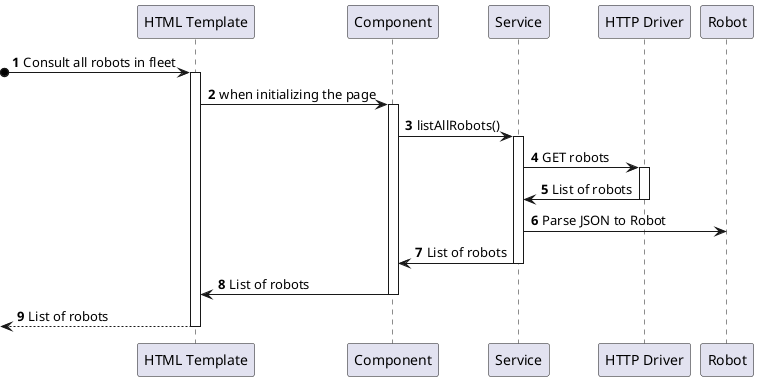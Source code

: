 @startuml ProcessView

autonumber

participant "HTML Template" as Template
participant Component
participant Service 
participant "HTTP Driver" as Driver
participant Robot


?o-> Template: Consult all robots in fleet
activate Template
Template-> Component: when initializing the page
activate Component
Component -> Service: listAllRobots()
activate Service
Service -> Driver: GET robots
activate Driver
Driver -> Service: List of robots
deactivate Driver
Service -> Robot: Parse JSON to Robot
Service -> Component: List of robots
deactivate Service
Component -> Template: List of robots
deactivate Component
<-- Template: List of robots
deactivate Template


@enduml
